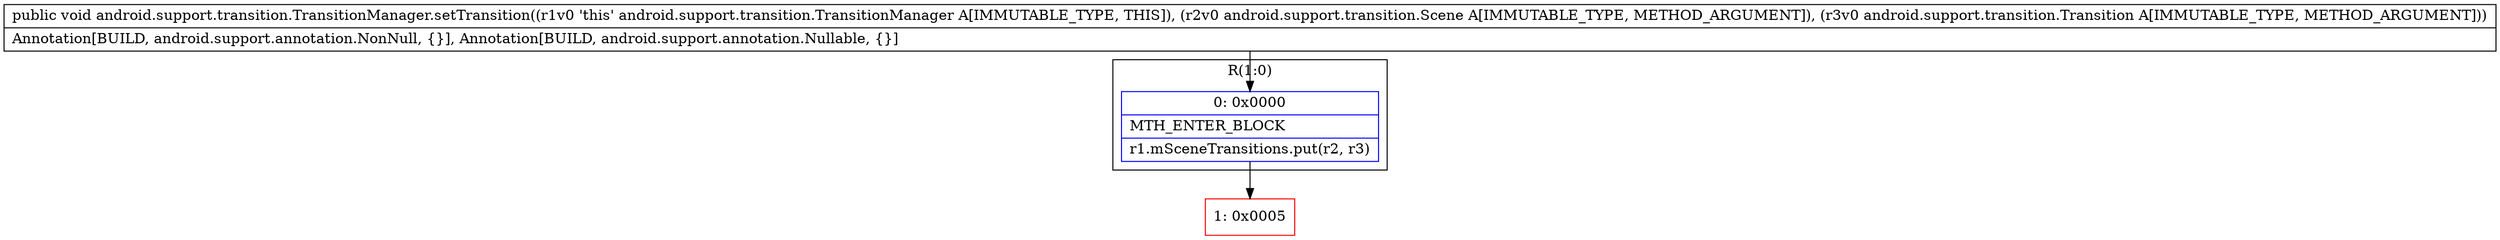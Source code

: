 digraph "CFG forandroid.support.transition.TransitionManager.setTransition(Landroid\/support\/transition\/Scene;Landroid\/support\/transition\/Transition;)V" {
subgraph cluster_Region_1761569121 {
label = "R(1:0)";
node [shape=record,color=blue];
Node_0 [shape=record,label="{0\:\ 0x0000|MTH_ENTER_BLOCK\l|r1.mSceneTransitions.put(r2, r3)\l}"];
}
Node_1 [shape=record,color=red,label="{1\:\ 0x0005}"];
MethodNode[shape=record,label="{public void android.support.transition.TransitionManager.setTransition((r1v0 'this' android.support.transition.TransitionManager A[IMMUTABLE_TYPE, THIS]), (r2v0 android.support.transition.Scene A[IMMUTABLE_TYPE, METHOD_ARGUMENT]), (r3v0 android.support.transition.Transition A[IMMUTABLE_TYPE, METHOD_ARGUMENT]))  | Annotation[BUILD, android.support.annotation.NonNull, \{\}], Annotation[BUILD, android.support.annotation.Nullable, \{\}]\l}"];
MethodNode -> Node_0;
Node_0 -> Node_1;
}

